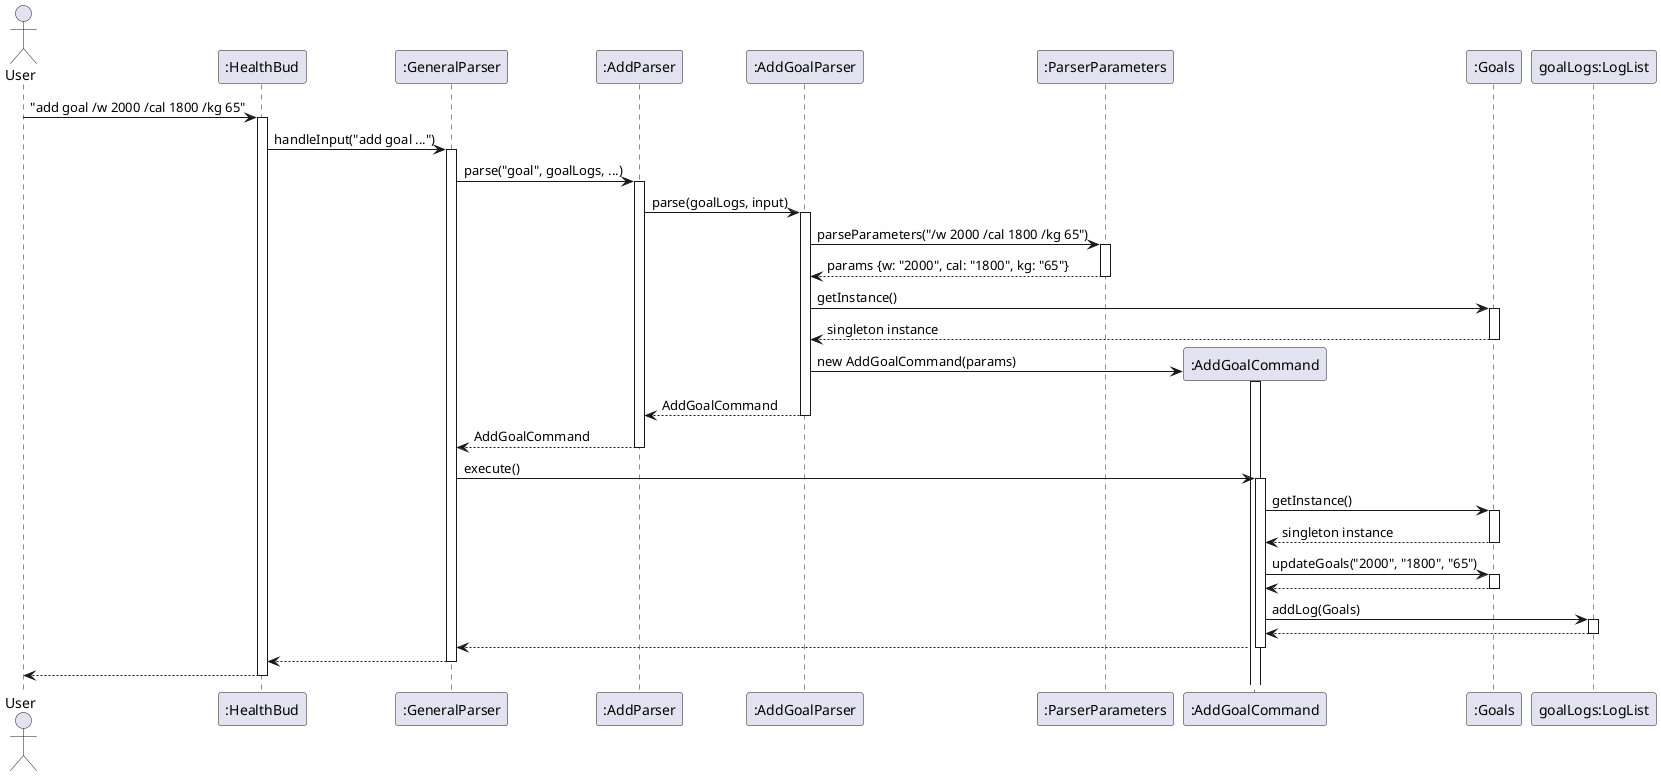 @startuml
actor User
participant ":HealthBud" as HealthBud
participant ":GeneralParser" as GeneralParser
participant ":AddParser" as AddParser
participant ":AddGoalParser" as AddGoalParser
participant ":ParserParameters" as ParserParameters
participant ":AddGoalCommand" as AddGoalCommand
participant ":Goals" as Goals
participant "goalLogs:LogList" as LogList

User -> HealthBud : "add goal /w 2000 /cal 1800 /kg 65"
activate HealthBud

HealthBud -> GeneralParser : handleInput("add goal ...")
activate GeneralParser

GeneralParser -> AddParser : parse("goal", goalLogs, ...)
activate AddParser

AddParser -> AddGoalParser : parse(goalLogs, input)
activate AddGoalParser

AddGoalParser -> ParserParameters : parseParameters("/w 2000 /cal 1800 /kg 65")
activate ParserParameters
ParserParameters --> AddGoalParser : params {w: "2000", cal: "1800", kg: "65"}
deactivate ParserParameters

AddGoalParser -> Goals : getInstance()
activate Goals
Goals --> AddGoalParser : singleton instance
deactivate Goals

create AddGoalCommand
AddGoalParser -> AddGoalCommand : new AddGoalCommand(params)
activate AddGoalCommand
AddGoalParser --> AddParser : AddGoalCommand
deactivate AddGoalParser

AddParser --> GeneralParser : AddGoalCommand
deactivate AddParser

GeneralParser -> AddGoalCommand : execute()
activate AddGoalCommand

AddGoalCommand -> Goals : getInstance()
activate Goals
Goals --> AddGoalCommand : singleton instance
deactivate Goals

AddGoalCommand -> Goals : updateGoals("2000", "1800", "65")
activate Goals
Goals --> AddGoalCommand
deactivate Goals

AddGoalCommand -> LogList : addLog(Goals)
activate LogList
LogList --> AddGoalCommand
deactivate LogList

AddGoalCommand --> GeneralParser
deactivate AddGoalCommand

GeneralParser --> HealthBud
deactivate GeneralParser

HealthBud --> User
deactivate HealthBud
@enduml
